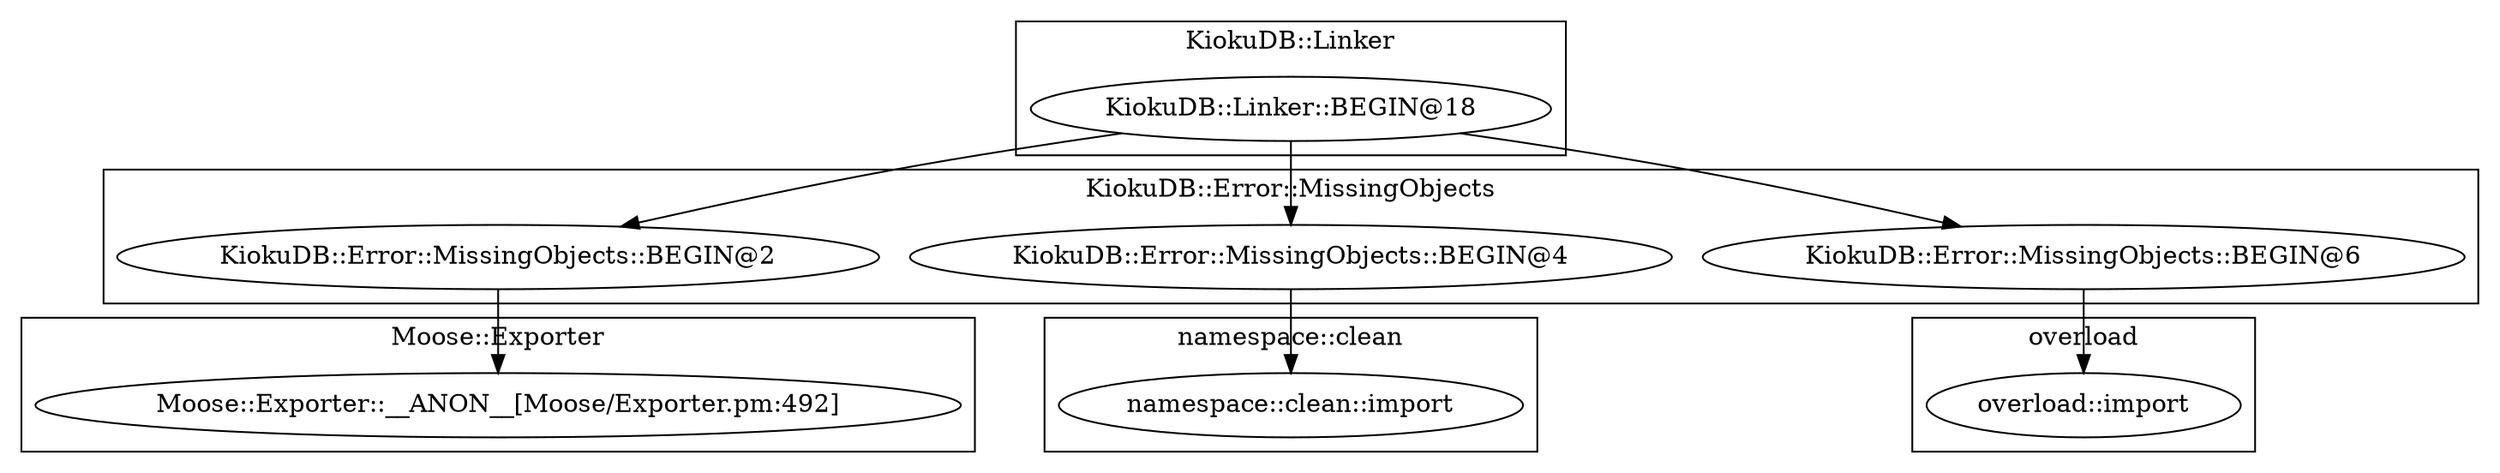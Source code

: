 digraph {
graph [overlap=false]
subgraph cluster_KiokuDB_Linker {
	label="KiokuDB::Linker";
	"KiokuDB::Linker::BEGIN@18";
}
subgraph cluster_namespace_clean {
	label="namespace::clean";
	"namespace::clean::import";
}
subgraph cluster_KiokuDB_Error_MissingObjects {
	label="KiokuDB::Error::MissingObjects";
	"KiokuDB::Error::MissingObjects::BEGIN@2";
	"KiokuDB::Error::MissingObjects::BEGIN@4";
	"KiokuDB::Error::MissingObjects::BEGIN@6";
}
subgraph cluster_overload {
	label="overload";
	"overload::import";
}
subgraph cluster_Moose_Exporter {
	label="Moose::Exporter";
	"Moose::Exporter::__ANON__[Moose/Exporter.pm:492]";
}
"KiokuDB::Error::MissingObjects::BEGIN@6" -> "overload::import";
"KiokuDB::Linker::BEGIN@18" -> "KiokuDB::Error::MissingObjects::BEGIN@6";
"KiokuDB::Linker::BEGIN@18" -> "KiokuDB::Error::MissingObjects::BEGIN@4";
"KiokuDB::Error::MissingObjects::BEGIN@4" -> "namespace::clean::import";
"KiokuDB::Linker::BEGIN@18" -> "KiokuDB::Error::MissingObjects::BEGIN@2";
"KiokuDB::Error::MissingObjects::BEGIN@2" -> "Moose::Exporter::__ANON__[Moose/Exporter.pm:492]";
}
